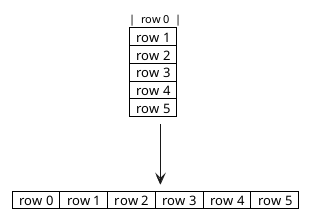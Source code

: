 @startuml

<style>
note {
    backgroundcolor white
    shadowing 0
    linecolor transparent
}
</style>
note as grid
    <size:11>|  row 0  |
    |  row 1  |
    |  row 2  |
    |  row 3  |
    |  row 4  |
    |  row 5  |
end note

note as gridline
    |  row 0  |  row 1  |  row 2  |  row 3  |  row 4  |  row 5  |
end note

grid --> gridline
@enduml